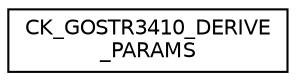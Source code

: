 digraph "Graphical Class Hierarchy"
{
  edge [fontname="Helvetica",fontsize="10",labelfontname="Helvetica",labelfontsize="10"];
  node [fontname="Helvetica",fontsize="10",shape=record];
  rankdir="LR";
  Node0 [label="CK_GOSTR3410_DERIVE\l_PARAMS",height=0.2,width=0.4,color="black", fillcolor="white", style="filled",URL="$struct_c_k___g_o_s_t_r3410___d_e_r_i_v_e___p_a_r_a_m_s.html"];
}

